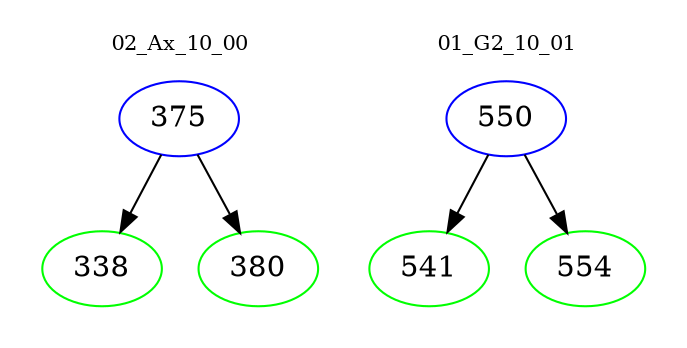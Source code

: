 digraph{
subgraph cluster_0 {
color = white
label = "02_Ax_10_00";
fontsize=10;
T0_375 [label="375", color="blue"]
T0_375 -> T0_338 [color="black"]
T0_338 [label="338", color="green"]
T0_375 -> T0_380 [color="black"]
T0_380 [label="380", color="green"]
}
subgraph cluster_1 {
color = white
label = "01_G2_10_01";
fontsize=10;
T1_550 [label="550", color="blue"]
T1_550 -> T1_541 [color="black"]
T1_541 [label="541", color="green"]
T1_550 -> T1_554 [color="black"]
T1_554 [label="554", color="green"]
}
}
